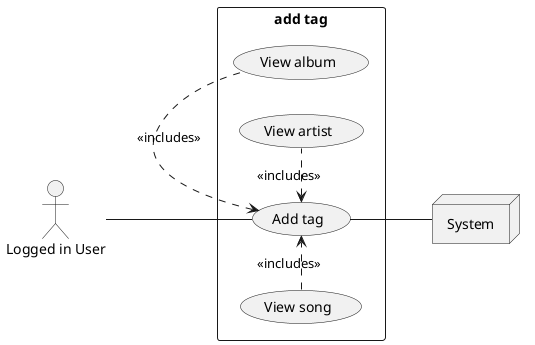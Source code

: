 @startuml uc_add_tag

actor "Logged in User" as User

left to right direction

rectangle "add tag"{
  usecase "Add tag" as add_tag

  usecase "View song" as song
  usecase "View album" as album
  usecase "View artist" as artist

  add_tag <.left. song: <<includes>>
  add_tag <.right. album: <<includes>>
  add_tag <. artist: <<includes>>
}
User -down- add_tag

node System
add_tag -down- System

@enduml